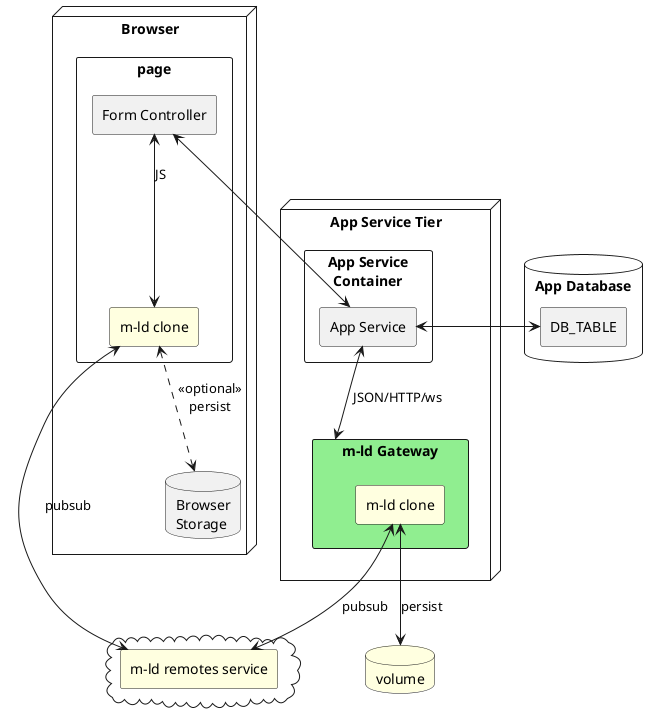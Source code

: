 @startuml
'https://plantuml.com/component-diagram
skinparam componentStyle rectangle

node Browser {
  database "Browser\nStorage" as bs
  component page {
    component "m-ld clone" as jsClone #lightyellow
    jsClone <..> bs : <<optional>>\npersist
    component "Form Controller" as form
    form <--> jsClone : JS
  }
}

node "App Service Tier" {
  component "App Service\nContainer" {
    component [App Service] as app
  }
  component "m-ld Gateway" as gw #lightgreen {
    component "m-ld clone" as gwClone #lightyellow
  }
}

database volume #lightyellow

cloud {
  component "m-ld remotes service" as remotes #lightyellow
}

database "App Database" {
  [DB_TABLE]
}

form <--> app
app <--> gw : JSON/HTTP/ws
app <-> DB_TABLE
jsClone <--> remotes : pubsub
gwClone <--> volume : persist
gwClone <--> remotes : pubsub

@enduml